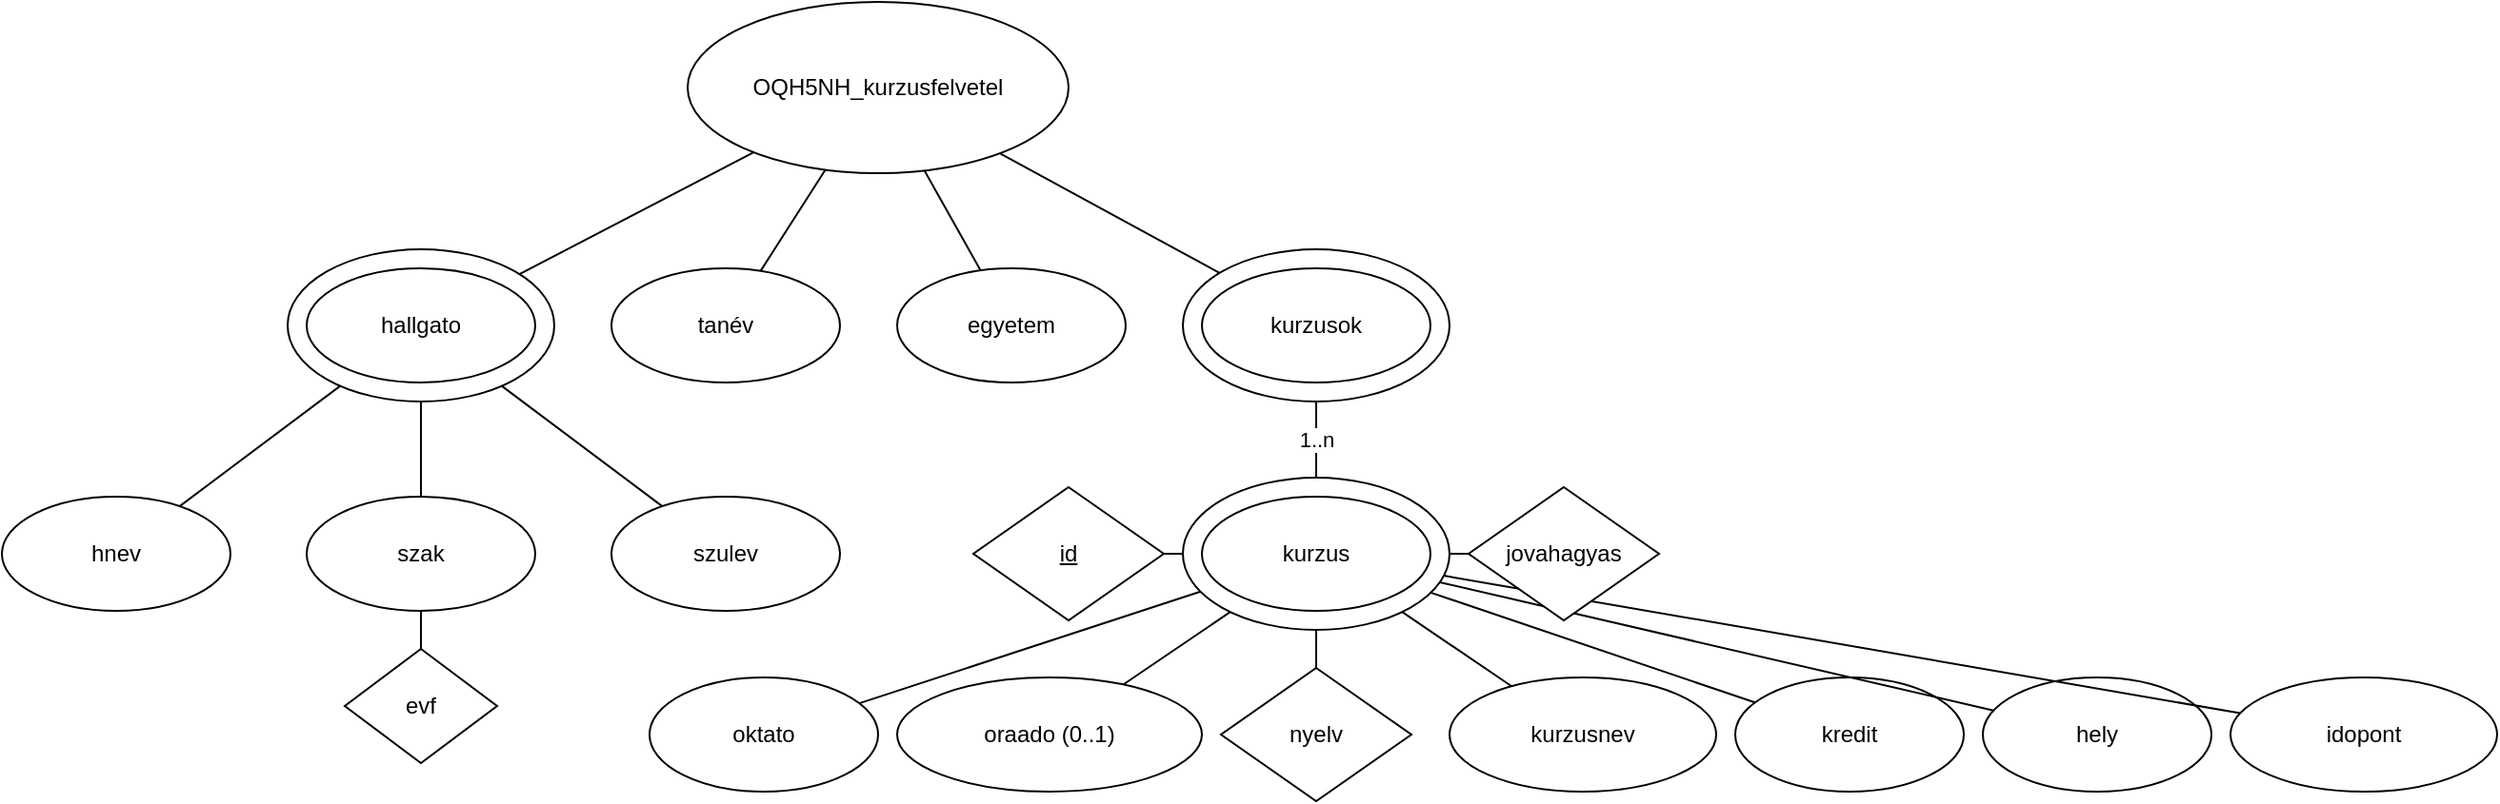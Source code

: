 <mxfile>
    <diagram id="kMKHCMAT_uQa5t6Ke-oo" name="Page-1">
        <mxGraphModel dx="413" dy="719" grid="1" gridSize="10" guides="1" tooltips="1" connect="1" arrows="1" fold="1" page="1" pageScale="1" pageWidth="850" pageHeight="1100" math="0" shadow="0">
            <root>
                <mxCell id="0"/>
                <mxCell id="1" parent="0"/>
                <mxCell id="2" value="OQH5NH_kurzusfelvetel" style="ellipse;whiteSpace=wrap;html=1;" parent="1" vertex="1">
                    <mxGeometry x="420" y="60" width="200" height="90" as="geometry"/>
                </mxCell>
                <mxCell id="3" value="hallgato" style="ellipse;whiteSpace=wrap;html=1;" parent="1" vertex="1">
                    <mxGeometry x="210" y="190" width="140" height="80" as="geometry"/>
                </mxCell>
                <mxCell id="4" value="kurzusok" style="ellipse;whiteSpace=wrap;html=1;" parent="1" vertex="1">
                    <mxGeometry x="680" y="190" width="140" height="80" as="geometry"/>
                </mxCell>
                <mxCell id="5" value="kurzus" style="ellipse;whiteSpace=wrap;html=1;" parent="1" vertex="1">
                    <mxGeometry x="680" y="310" width="140" height="80" as="geometry"/>
                </mxCell>
                <mxCell id="6" value="tanév" style="ellipse;whiteSpace=wrap;html=1;" parent="1" vertex="1">
                    <mxGeometry x="380" y="200" width="120" height="60" as="geometry"/>
                </mxCell>
                <mxCell id="7" value="egyetem" style="ellipse;whiteSpace=wrap;html=1;" parent="1" vertex="1">
                    <mxGeometry x="530" y="200" width="120" height="60" as="geometry"/>
                </mxCell>
                <mxCell id="8" value="hnev" style="ellipse;whiteSpace=wrap;html=1;" parent="1" vertex="1">
                    <mxGeometry x="60" y="320" width="120" height="60" as="geometry"/>
                </mxCell>
                <mxCell id="9" value="szulev" style="ellipse;whiteSpace=wrap;html=1;" parent="1" vertex="1">
                    <mxGeometry x="380" y="320" width="120" height="60" as="geometry"/>
                </mxCell>
                <mxCell id="10" value="szak" style="ellipse;whiteSpace=wrap;html=1;" parent="1" vertex="1">
                    <mxGeometry x="220" y="320" width="120" height="60" as="geometry"/>
                </mxCell>
                <mxCell id="12" value="kurzusnev" style="ellipse;whiteSpace=wrap;html=1;" parent="1" vertex="1">
                    <mxGeometry x="820" y="415" width="140" height="60" as="geometry"/>
                </mxCell>
                <mxCell id="13" value="kredit" style="ellipse;whiteSpace=wrap;html=1;" parent="1" vertex="1">
                    <mxGeometry x="970" y="415" width="120" height="60" as="geometry"/>
                </mxCell>
                <mxCell id="14" value="hely" style="ellipse;whiteSpace=wrap;html=1;" parent="1" vertex="1">
                    <mxGeometry x="1100" y="415" width="120" height="60" as="geometry"/>
                </mxCell>
                <mxCell id="15" value="idopont" style="ellipse;whiteSpace=wrap;html=1;" parent="1" vertex="1">
                    <mxGeometry x="1230" y="415" width="140" height="60" as="geometry"/>
                </mxCell>
                <mxCell id="16" value="oktato" style="ellipse;whiteSpace=wrap;html=1;" parent="1" vertex="1">
                    <mxGeometry x="400" y="415" width="120" height="60" as="geometry"/>
                </mxCell>
                <mxCell id="17" value="oraado (0..1)" style="ellipse;whiteSpace=wrap;html=1;" parent="1" vertex="1">
                    <mxGeometry x="530" y="415" width="160" height="60" as="geometry"/>
                </mxCell>
                <mxCell id="18" value="&lt;u&gt;id&lt;/u&gt;" style="rhombus;whiteSpace=wrap;html=1;" parent="1" vertex="1">
                    <mxGeometry x="570" y="315" width="100" height="70" as="geometry"/>
                </mxCell>
                <mxCell id="21" style="endArrow=none;html=1;rounded=0;" parent="1" source="2" target="3" edge="1">
                    <mxGeometry relative="1" as="geometry"/>
                </mxCell>
                <mxCell id="22" style="endArrow=none;html=1;rounded=0;" parent="1" source="2" target="4" edge="1">
                    <mxGeometry relative="1" as="geometry"/>
                </mxCell>
                <mxCell id="23" style="endArrow=none;html=1;rounded=0;" parent="1" source="2" target="6" edge="1">
                    <mxGeometry relative="1" as="geometry"/>
                </mxCell>
                <mxCell id="24" style="endArrow=none;html=1;rounded=0;" parent="1" source="2" target="7" edge="1">
                    <mxGeometry relative="1" as="geometry"/>
                </mxCell>
                <mxCell id="25" style="endArrow=none;html=1;rounded=0;" parent="1" source="3" target="8" edge="1">
                    <mxGeometry relative="1" as="geometry"/>
                </mxCell>
                <mxCell id="26" style="endArrow=none;html=1;rounded=0;" parent="1" source="3" target="9" edge="1">
                    <mxGeometry relative="1" as="geometry"/>
                </mxCell>
                <mxCell id="27" style="endArrow=none;html=1;rounded=0;" parent="1" source="3" target="10" edge="1">
                    <mxGeometry relative="1" as="geometry"/>
                </mxCell>
                <mxCell id="28" style="endArrow=none;html=1;rounded=0;entryX=0.5;entryY=0;entryDx=0;entryDy=0;" parent="1" source="10" target="42" edge="1">
                    <mxGeometry relative="1" as="geometry">
                        <mxPoint x="310" y="400" as="targetPoint"/>
                    </mxGeometry>
                </mxCell>
                <mxCell id="29" value="1..n" style="endArrow=none;html=1;rounded=0;" parent="1" source="4" target="5" edge="1">
                    <mxGeometry relative="1" as="geometry"/>
                </mxCell>
                <mxCell id="30" style="endArrow=none;html=1;rounded=0;" parent="1" source="5" target="12" edge="1">
                    <mxGeometry relative="1" as="geometry"/>
                </mxCell>
                <mxCell id="31" style="endArrow=none;html=1;rounded=0;" parent="1" source="5" target="13" edge="1">
                    <mxGeometry relative="1" as="geometry"/>
                </mxCell>
                <mxCell id="32" style="endArrow=none;html=1;rounded=0;" parent="1" source="5" target="14" edge="1">
                    <mxGeometry relative="1" as="geometry"/>
                </mxCell>
                <mxCell id="33" style="endArrow=none;html=1;rounded=0;" parent="1" source="5" target="15" edge="1">
                    <mxGeometry relative="1" as="geometry"/>
                </mxCell>
                <mxCell id="34" style="endArrow=none;html=1;rounded=0;" parent="1" source="5" target="16" edge="1">
                    <mxGeometry relative="1" as="geometry"/>
                </mxCell>
                <mxCell id="35" style="endArrow=none;html=1;rounded=0;startArrow=none;" parent="1" source="5" target="17" edge="1">
                    <mxGeometry relative="1" as="geometry"/>
                </mxCell>
                <mxCell id="36" style="endArrow=none;html=1;rounded=0;" parent="1" source="5" target="18" edge="1">
                    <mxGeometry relative="1" as="geometry"/>
                </mxCell>
                <mxCell id="39" value="nyelv&lt;br&gt;" style="rhombus;whiteSpace=wrap;html=1;" parent="1" vertex="1">
                    <mxGeometry x="700" y="410" width="100" height="70" as="geometry"/>
                </mxCell>
                <mxCell id="41" value="" style="endArrow=none;html=1;rounded=0;" parent="1" source="5" target="40" edge="1">
                    <mxGeometry relative="1" as="geometry">
                        <mxPoint x="819.77" y="353.241" as="sourcePoint"/>
                        <mxPoint x="1520.623" y="386.262" as="targetPoint"/>
                    </mxGeometry>
                </mxCell>
                <mxCell id="40" value="jovahagyas" style="rhombus;whiteSpace=wrap;html=1;" parent="1" vertex="1">
                    <mxGeometry x="830" y="315" width="100" height="70" as="geometry"/>
                </mxCell>
                <mxCell id="42" value="evf" style="rhombus;whiteSpace=wrap;html=1;" parent="1" vertex="1">
                    <mxGeometry x="240" y="400" width="80" height="60" as="geometry"/>
                </mxCell>
                <mxCell id="44" style="endArrow=none;html=1;rounded=0;startArrow=none;exitX=0.5;exitY=1;exitDx=0;exitDy=0;entryX=0.5;entryY=0;entryDx=0;entryDy=0;" parent="1" source="5" target="39" edge="1">
                    <mxGeometry relative="1" as="geometry">
                        <mxPoint x="714.937" y="390.609" as="sourcePoint"/>
                        <mxPoint x="658.919" y="428.789" as="targetPoint"/>
                    </mxGeometry>
                </mxCell>
                <mxCell id="45" value="hallgato" style="ellipse;whiteSpace=wrap;html=1;" parent="1" vertex="1">
                    <mxGeometry x="220" y="200" width="120" height="60" as="geometry"/>
                </mxCell>
                <mxCell id="46" value="kurzusok" style="ellipse;whiteSpace=wrap;html=1;" parent="1" vertex="1">
                    <mxGeometry x="690" y="200" width="120" height="60" as="geometry"/>
                </mxCell>
                <mxCell id="47" value="kurzus" style="ellipse;whiteSpace=wrap;html=1;" parent="1" vertex="1">
                    <mxGeometry x="690" y="320" width="120" height="60" as="geometry"/>
                </mxCell>
            </root>
        </mxGraphModel>
    </diagram>
    <diagram name="XDM" id="oqh5nh_kurzusfelvetel_xdm">
        <mxGraphModel dx="1600" dy="900" grid="1" gridSize="10" guides="1" tooltips="1" connect="1" arrows="1" fold="1" page="1" pageScale="1" pageWidth="1169" pageHeight="827" math="0" shadow="0">
            <root>
                <mxCell id="0"/>
                <mxCell id="1" parent="0"/>
                <!-- Entities / Elements -->
                <mxCell id="2" value="OQH5NH_kurzusfelvetel" style="ellipse;whiteSpace=wrap;html=1;" parent="1" vertex="1">
                    <mxGeometry x="420" y="60" width="200" height="90" as="geometry"/>
                </mxCell>
                <mxCell id="3" value="hallgato" style="ellipse;whiteSpace=wrap;html=1;" parent="1" vertex="1">
                    <mxGeometry x="140" y="240" width="140" height="80" as="geometry"/>
                </mxCell>
                <mxCell id="4" value="kurzusok" style="ellipse;whiteSpace=wrap;html=1;" parent="1" vertex="1">
                    <mxGeometry x="640" y="240" width="140" height="80" as="geometry"/>
                </mxCell>
                <mxCell id="11" value="kurzus" style="ellipse;whiteSpace=wrap;html=1;" parent="1" vertex="1">
                    <mxGeometry x="640" y="380" width="140" height="80" as="geometry"/>
                </mxCell>
                <!-- Attributes of root -->
                <mxCell id="5" value="tanév" style="ellipse;whiteSpace=wrap;html=1;" parent="1" vertex="1">
                    <mxGeometry x="260" y="60" width="120" height="60" as="geometry"/>
                </mxCell>
                <mxCell id="6" value="egyetem" style="ellipse;whiteSpace=wrap;html=1;" parent="1" vertex="1">
                    <mxGeometry x="660" y="60" width="120" height="60" as="geometry"/>
                </mxCell>
                <!-- Attributes of hallgato -->
                <mxCell id="7" value="hnev" style="ellipse;whiteSpace=wrap;html=1;" parent="1" vertex="1">
                    <mxGeometry x="60" y="360" width="120" height="60" as="geometry"/>
                </mxCell>
                <mxCell id="8" value="szulev" style="ellipse;whiteSpace=wrap;html=1;" parent="1" vertex="1">
                    <mxGeometry x="200" y="360" width="120" height="60" as="geometry"/>
                </mxCell>
                <mxCell id="9" value="szak" style="ellipse;whiteSpace=wrap;html=1;" parent="1" vertex="1">
                    <mxGeometry x="140" y="460" width="120" height="60" as="geometry"/>
                </mxCell>
                <mxCell id="10" value="evf" style="ellipse;whiteSpace=wrap;html=1;" parent="1" vertex="1">
                    <mxGeometry x="140" y="560" width="120" height="60" as="geometry"/>
                </mxCell>
                <!-- Attributes of kurzus -->
                <mxCell id="12" value="kurzusnev" style="ellipse;whiteSpace=wrap;html=1;" parent="1" vertex="1">
                    <mxGeometry x="820" y="360" width="140" height="60" as="geometry"/>
                </mxCell>
                <mxCell id="13" value="kredit" style="ellipse;whiteSpace=wrap;html=1;" parent="1" vertex="1">
                    <mxGeometry x="980" y="360" width="120" height="60" as="geometry"/>
                </mxCell>
                <mxCell id="14" value="hely" style="ellipse;whiteSpace=wrap;html=1;" parent="1" vertex="1">
                    <mxGeometry x="1110" y="360" width="120" height="60" as="geometry"/>
                </mxCell>
                <mxCell id="15" value="idopont" style="ellipse;whiteSpace=wrap;html=1;" parent="1" vertex="1">
                    <mxGeometry x="1240" y="360" width="140" height="60" as="geometry"/>
                </mxCell>
                <mxCell id="16" value="oktato" style="ellipse;whiteSpace=wrap;html=1;" parent="1" vertex="1">
                    <mxGeometry x="1390" y="360" width="120" height="60" as="geometry"/>
                </mxCell>
                <mxCell id="17" value="oraado (0..1)" style="ellipse;whiteSpace=wrap;html=1;" parent="1" vertex="1">
                    <mxGeometry x="1520" y="360" width="160" height="60" as="geometry"/>
                </mxCell>
                <!-- Attributes (XML attributes) of kurzus -->
                <mxCell id="20" value="&lt;u&gt;id&lt;/u&gt;" style="rhombus;whiteSpace=wrap;html=1;" parent="1" vertex="1">
                    <mxGeometry x="640" y="500" width="100" height="70" as="geometry"/>
                </mxCell>
                <mxCell id="18" value="jovahagyas" style="ellipse;whiteSpace=wrap;html=1;" parent="1" vertex="1">
                    <mxGeometry x="760" y="500" width="140" height="60" as="geometry"/>
                </mxCell>
                <mxCell id="19" value="nyelv" style="ellipse;whiteSpace=wrap;html=1;" parent="1" vertex="1">
                    <mxGeometry x="910" y="500" width="120" height="60" as="geometry"/>
                </mxCell>
                <!-- Edges -->
                <mxCell id="21" style="endArrow=none;html=1;rounded=0;" parent="1" source="2" target="3" edge="1">
                    <mxGeometry relative="1" as="geometry"/>
                </mxCell>
                <mxCell id="22" style="endArrow=none;html=1;rounded=0;" parent="1" source="2" target="4" edge="1">
                    <mxGeometry relative="1" as="geometry"/>
                </mxCell>
                <mxCell id="23" style="endArrow=none;html=1;rounded=0;" parent="1" source="2" target="5" edge="1">
                    <mxGeometry relative="1" as="geometry"/>
                </mxCell>
                <mxCell id="24" style="endArrow=none;html=1;rounded=0;" parent="1" source="2" target="6" edge="1">
                    <mxGeometry relative="1" as="geometry"/>
                </mxCell>
                <mxCell id="25" style="endArrow=none;html=1;rounded=0;" parent="1" source="3" target="7" edge="1">
                    <mxGeometry relative="1" as="geometry"/>
                </mxCell>
                <mxCell id="26" style="endArrow=none;html=1;rounded=0;" parent="1" source="3" target="8" edge="1">
                    <mxGeometry relative="1" as="geometry"/>
                </mxCell>
                <mxCell id="27" style="endArrow=none;html=1;rounded=0;" parent="1" source="3" target="9" edge="1">
                    <mxGeometry relative="1" as="geometry"/>
                </mxCell>
                <mxCell id="28" style="endArrow=none;html=1;rounded=0;" parent="1" source="9" target="10" edge="1">
                    <mxGeometry relative="1" as="geometry"/>
                </mxCell>
                <mxCell id="29" value="1..n" style="endArrow=none;html=1;rounded=0;" parent="1" source="4" target="11" edge="1">
                    <mxGeometry relative="1" as="geometry"/>
                </mxCell>
                <mxCell id="30" style="endArrow=none;html=1;rounded=0;" parent="1" source="11" target="12" edge="1">
                    <mxGeometry relative="1" as="geometry"/>
                </mxCell>
                <mxCell id="31" style="endArrow=none;html=1;rounded=0;" parent="1" source="11" target="13" edge="1">
                    <mxGeometry relative="1" as="geometry"/>
                </mxCell>
                <mxCell id="32" style="endArrow=none;html=1;rounded=0;" parent="1" source="11" target="14" edge="1">
                    <mxGeometry relative="1" as="geometry"/>
                </mxCell>
                <mxCell id="33" style="endArrow=none;html=1;rounded=0;" parent="1" source="11" target="15" edge="1">
                    <mxGeometry relative="1" as="geometry"/>
                </mxCell>
                <mxCell id="34" style="endArrow=none;html=1;rounded=0;" parent="1" source="11" target="16" edge="1">
                    <mxGeometry relative="1" as="geometry"/>
                </mxCell>
                <mxCell id="35" style="endArrow=none;html=1;rounded=0;" parent="1" source="11" target="17" edge="1">
                    <mxGeometry relative="1" as="geometry"/>
                </mxCell>
                <mxCell id="36" style="endArrow=none;html=1;rounded=0;" parent="1" source="11" target="20" edge="1">
                    <mxGeometry relative="1" as="geometry"/>
                </mxCell>
                <mxCell id="37" style="endArrow=none;html=1;rounded=0;" parent="1" source="11" target="18" edge="1">
                    <mxGeometry relative="1" as="geometry"/>
                </mxCell>
                <mxCell id="38" style="endArrow=none;html=1;rounded=0;" parent="1" source="11" target="19" edge="1">
                    <mxGeometry relative="1" as="geometry"/>
                </mxCell>
            </root>
        </mxGraphModel>
    </diagram>
</mxfile>